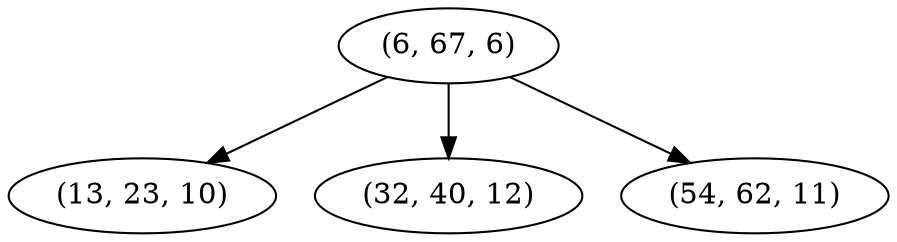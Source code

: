 digraph tree {
    "(6, 67, 6)";
    "(13, 23, 10)";
    "(32, 40, 12)";
    "(54, 62, 11)";
    "(6, 67, 6)" -> "(13, 23, 10)";
    "(6, 67, 6)" -> "(32, 40, 12)";
    "(6, 67, 6)" -> "(54, 62, 11)";
}
